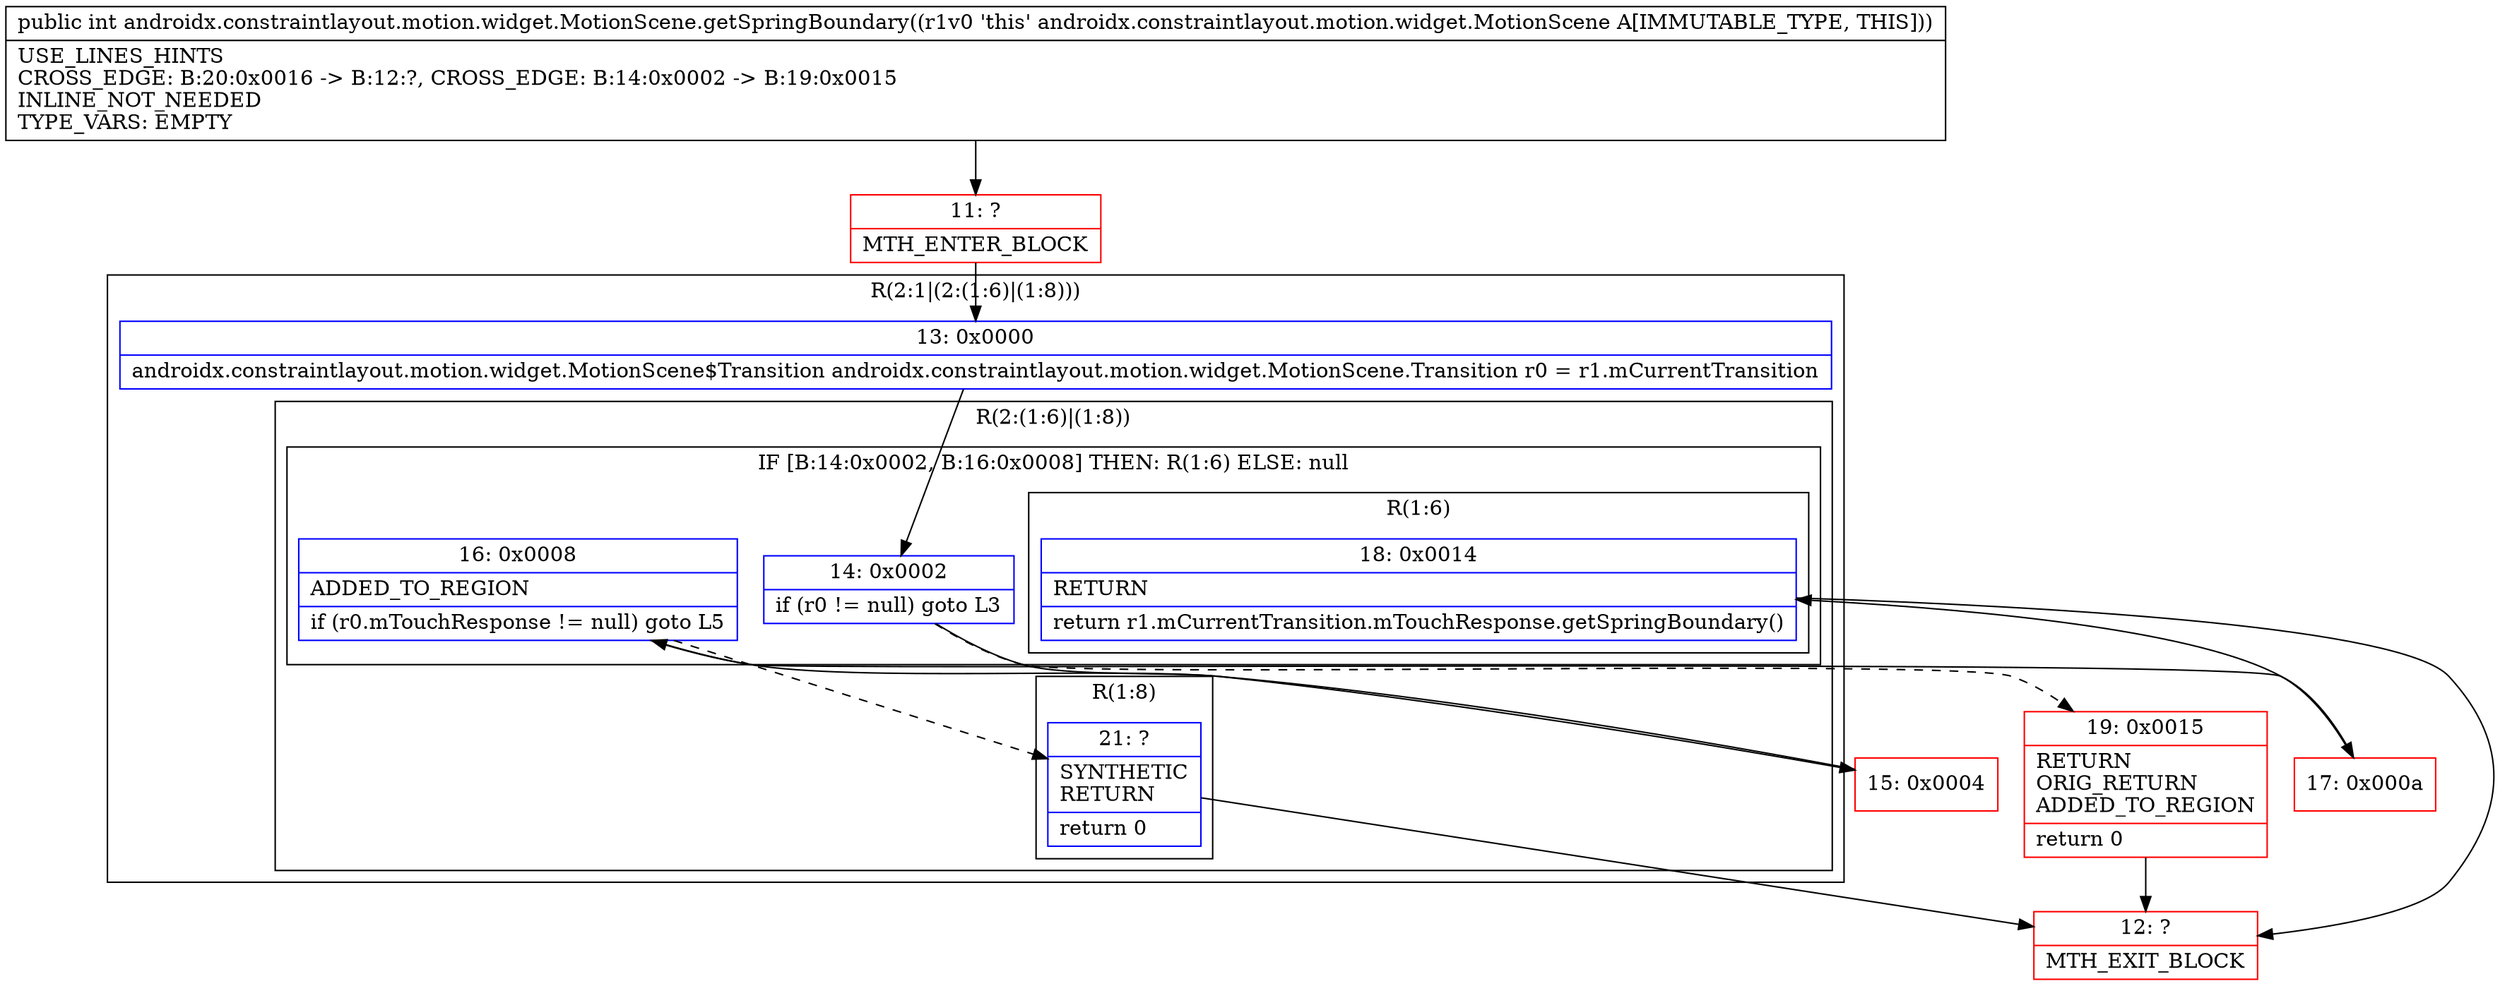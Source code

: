 digraph "CFG forandroidx.constraintlayout.motion.widget.MotionScene.getSpringBoundary()I" {
subgraph cluster_Region_1667055537 {
label = "R(2:1|(2:(1:6)|(1:8)))";
node [shape=record,color=blue];
Node_13 [shape=record,label="{13\:\ 0x0000|androidx.constraintlayout.motion.widget.MotionScene$Transition androidx.constraintlayout.motion.widget.MotionScene.Transition r0 = r1.mCurrentTransition\l}"];
subgraph cluster_Region_1788781331 {
label = "R(2:(1:6)|(1:8))";
node [shape=record,color=blue];
subgraph cluster_IfRegion_374030259 {
label = "IF [B:14:0x0002, B:16:0x0008] THEN: R(1:6) ELSE: null";
node [shape=record,color=blue];
Node_14 [shape=record,label="{14\:\ 0x0002|if (r0 != null) goto L3\l}"];
Node_16 [shape=record,label="{16\:\ 0x0008|ADDED_TO_REGION\l|if (r0.mTouchResponse != null) goto L5\l}"];
subgraph cluster_Region_1601969415 {
label = "R(1:6)";
node [shape=record,color=blue];
Node_18 [shape=record,label="{18\:\ 0x0014|RETURN\l|return r1.mCurrentTransition.mTouchResponse.getSpringBoundary()\l}"];
}
}
subgraph cluster_Region_1571304248 {
label = "R(1:8)";
node [shape=record,color=blue];
Node_21 [shape=record,label="{21\:\ ?|SYNTHETIC\lRETURN\l|return 0\l}"];
}
}
}
Node_11 [shape=record,color=red,label="{11\:\ ?|MTH_ENTER_BLOCK\l}"];
Node_15 [shape=record,color=red,label="{15\:\ 0x0004}"];
Node_17 [shape=record,color=red,label="{17\:\ 0x000a}"];
Node_12 [shape=record,color=red,label="{12\:\ ?|MTH_EXIT_BLOCK\l}"];
Node_19 [shape=record,color=red,label="{19\:\ 0x0015|RETURN\lORIG_RETURN\lADDED_TO_REGION\l|return 0\l}"];
MethodNode[shape=record,label="{public int androidx.constraintlayout.motion.widget.MotionScene.getSpringBoundary((r1v0 'this' androidx.constraintlayout.motion.widget.MotionScene A[IMMUTABLE_TYPE, THIS]))  | USE_LINES_HINTS\lCROSS_EDGE: B:20:0x0016 \-\> B:12:?, CROSS_EDGE: B:14:0x0002 \-\> B:19:0x0015\lINLINE_NOT_NEEDED\lTYPE_VARS: EMPTY\l}"];
MethodNode -> Node_11;Node_13 -> Node_14;
Node_14 -> Node_15;
Node_14 -> Node_19[style=dashed];
Node_16 -> Node_17;
Node_16 -> Node_21[style=dashed];
Node_18 -> Node_12;
Node_21 -> Node_12;
Node_11 -> Node_13;
Node_15 -> Node_16;
Node_17 -> Node_18;
Node_19 -> Node_12;
}

